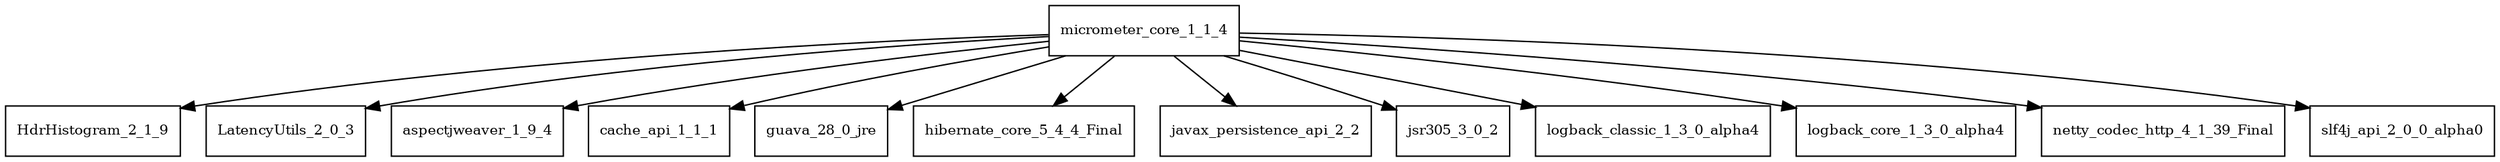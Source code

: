 digraph micrometer_core_1_1_4_dependencies {
  node [shape = box, fontsize=10.0];
  micrometer_core_1_1_4 -> HdrHistogram_2_1_9;
  micrometer_core_1_1_4 -> LatencyUtils_2_0_3;
  micrometer_core_1_1_4 -> aspectjweaver_1_9_4;
  micrometer_core_1_1_4 -> cache_api_1_1_1;
  micrometer_core_1_1_4 -> guava_28_0_jre;
  micrometer_core_1_1_4 -> hibernate_core_5_4_4_Final;
  micrometer_core_1_1_4 -> javax_persistence_api_2_2;
  micrometer_core_1_1_4 -> jsr305_3_0_2;
  micrometer_core_1_1_4 -> logback_classic_1_3_0_alpha4;
  micrometer_core_1_1_4 -> logback_core_1_3_0_alpha4;
  micrometer_core_1_1_4 -> netty_codec_http_4_1_39_Final;
  micrometer_core_1_1_4 -> slf4j_api_2_0_0_alpha0;
}
